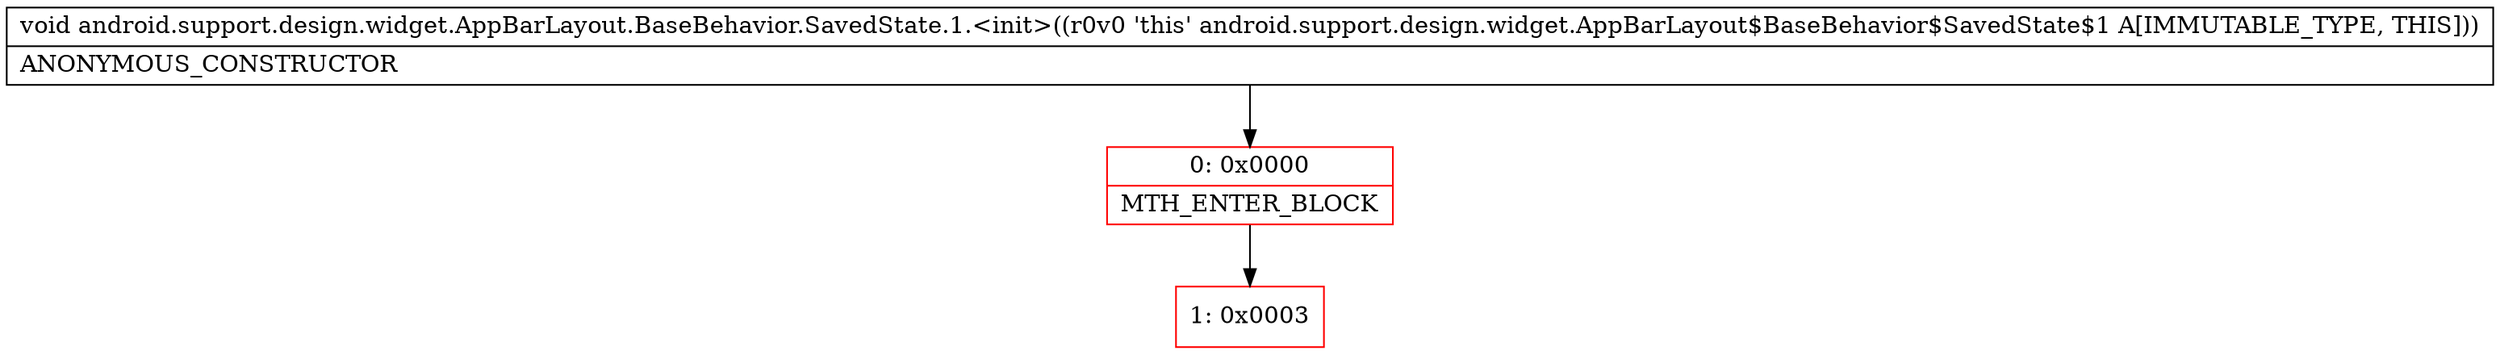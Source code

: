 digraph "CFG forandroid.support.design.widget.AppBarLayout.BaseBehavior.SavedState.1.\<init\>()V" {
subgraph cluster_Region_1293250696 {
label = "R(0)";
node [shape=record,color=blue];
}
Node_0 [shape=record,color=red,label="{0\:\ 0x0000|MTH_ENTER_BLOCK\l}"];
Node_1 [shape=record,color=red,label="{1\:\ 0x0003}"];
MethodNode[shape=record,label="{void android.support.design.widget.AppBarLayout.BaseBehavior.SavedState.1.\<init\>((r0v0 'this' android.support.design.widget.AppBarLayout$BaseBehavior$SavedState$1 A[IMMUTABLE_TYPE, THIS]))  | ANONYMOUS_CONSTRUCTOR\l}"];
MethodNode -> Node_0;
Node_0 -> Node_1;
}

